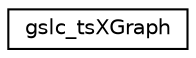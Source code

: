 digraph "Graphical Class Hierarchy"
{
  edge [fontname="Helvetica",fontsize="10",labelfontname="Helvetica",labelfontsize="10"];
  node [fontname="Helvetica",fontsize="10",shape=record];
  rankdir="LR";
  Node1 [label="gslc_tsXGraph",height=0.2,width=0.4,color="black", fillcolor="white", style="filled",URL="$structgslc__tsXGraph.html",tooltip="Extended data for Graph element. "];
}
